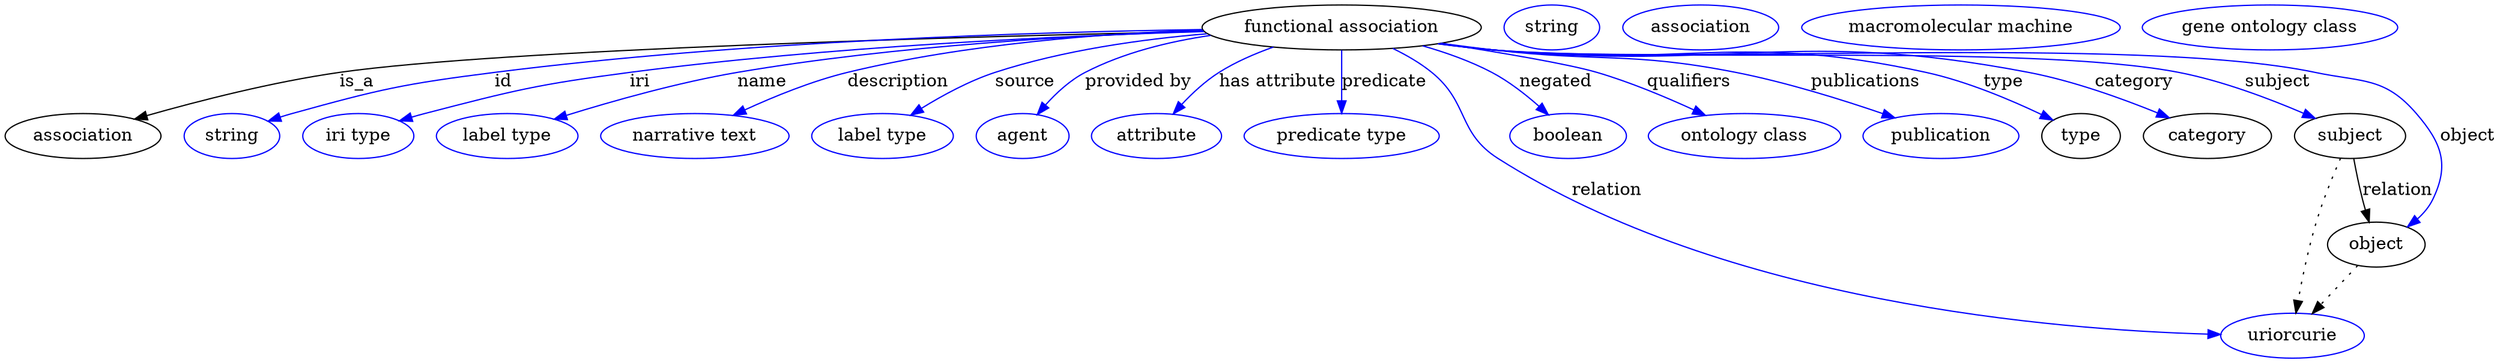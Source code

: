 digraph {
	graph [bb="0,0,1651,283"];
	node [label="\N"];
	"functional association"	 [height=0.5,
		label="functional association",
		pos="876.05,265",
		width=2.4373];
	association	 [height=0.5,
		pos="50.046,178",
		width=1.3902];
	"functional association" -> association	 [label=is_a,
		lp="233.05,221.5",
		pos="e,85.04,191.05 788.98,262.68 636.79,258.22 328.45,247.22 222.05,229 177.9,221.44 129.07,206.28 94.76,194.45"];
	id	 [color=blue,
		height=0.5,
		label=string,
		pos="149.05,178",
		width=0.84854];
	"functional association" -> id	 [color=blue,
		label=id,
		lp="331.55,221.5",
		pos="e,172.87,189.59 790.12,261.17 658.47,255.01 412.96,242.21 326.05,229 264.13,219.59 248.3,216.27 189.05,196 186.8,195.23 184.5,194.38 \
182.2,193.48",
		style=solid];
	iri	 [color=blue,
		height=0.5,
		label="iri type",
		pos="234.05,178",
		width=1.011];
	"functional association" -> iri	 [color=blue,
		label=iri,
		lp="423.55,221.5",
		pos="e,262.05,189.66 789.28,262.28 696.62,258.43 545.73,249.41 417.05,229 355.19,219.19 339.79,214.79 280.05,196 277.28,195.13 274.45,\
194.18 271.61,193.18",
		style=solid];
	name	 [color=blue,
		height=0.5,
		label="label type",
		pos="334.05,178",
		width=1.2638];
	"functional association" -> name	 [color=blue,
		label=name,
		lp="506.55,221.5",
		pos="e,366.25,190.83 789.25,262.25 710.7,258.5 592.17,249.67 491.05,229 451.14,220.84 407.16,206.02 375.92,194.46",
		style=solid];
	description	 [color=blue,
		height=0.5,
		label="narrative text",
		pos="455.05,178",
		width=1.6068];
	"functional association" -> description	 [color=blue,
		label=description,
		lp="597.55,221.5",
		pos="e,483.12,193.76 794.39,258.37 717.59,251.62 608.41,240.52 567.05,229 541.05,221.76 513.44,209.25 492.14,198.43",
		style=solid];
	source	 [color=blue,
		height=0.5,
		label="label type",
		pos="576.05,178",
		width=1.2638];
	"functional association" -> source	 [color=blue,
		label=source,
		lp="679.05,221.5",
		pos="e,597.61,194.06 794.05,258.55 753.15,253.53 703.48,244.64 661.05,229 641.74,221.88 621.93,210.29 606.3,199.96",
		style=solid];
	"provided by"	 [color=blue,
		height=0.5,
		label=agent,
		pos="669.05,178",
		width=0.83048];
	"functional association" -> "provided by"	 [color=blue,
		label="provided by",
		lp="753.05,221.5",
		pos="e,681.53,194.69 799.55,256.12 773.19,250.83 744.23,242.41 720.05,229 708.07,222.36 697.01,212.09 688.28,202.49",
		style=solid];
	"has attribute"	 [color=blue,
		height=0.5,
		label=attribute,
		pos="757.05,178",
		width=1.1193];
	"functional association" -> "has attribute"	 [color=blue,
		label="has attribute",
		lp="838.55,221.5",
		pos="e,770.47,195.06 837.76,248.62 826.74,243.11 815,236.45 805.05,229 794.96,221.45 785.17,211.65 777.09,202.67",
		style=solid];
	predicate	 [color=blue,
		height=0.5,
		label="predicate type",
		pos="876.05,178",
		width=1.679];
	"functional association" -> predicate	 [color=blue,
		label=predicate,
		lp="901.05,221.5",
		pos="e,876.05,196 876.05,246.97 876.05,235.19 876.05,219.56 876.05,206.16",
		style=solid];
	relation	 [color=blue,
		height=0.5,
		label=uriorcurie,
		pos="1514,18",
		width=1.2638];
	"functional association" -> relation	 [color=blue,
		label=relation,
		lp="1058,134.5",
		pos="e,1468.8,20.411 905.37,247.96 913.77,242.43 922.64,235.93 930.05,229 958.29,202.59 950.88,181.47 983.05,160 1135,58.588 1356.6,29.441 \
1458.7,21.189",
		style=solid];
	negated	 [color=blue,
		height=0.5,
		label=boolean,
		pos="1030,178",
		width=1.0652];
	"functional association" -> negated	 [color=blue,
		label=negated,
		lp="1018.5,221.5",
		pos="e,1016.1,195.12 930.21,250.77 946.28,245.28 963.46,238.09 978.05,229 989.45,221.89 1000.3,211.9 1009.2,202.64",
		style=solid];
	qualifiers	 [color=blue,
		height=0.5,
		label="ontology class",
		pos="1148,178",
		width=1.7151];
	"functional association" -> qualifiers	 [color=blue,
		label=qualifiers,
		lp="1106,221.5",
		pos="e,1119.7,194.25 940.84,252.81 979.68,245.17 1025.1,235.57 1044,229 1067,221.04 1091.5,209.23 1110.9,198.98",
		style=solid];
	publications	 [color=blue,
		height=0.5,
		label=publication,
		pos="1278,178",
		width=1.3902];
	"functional association" -> publications	 [color=blue,
		label=publications,
		lp="1221.5,221.5",
		pos="e,1246,191.97 939.19,252.45 950.12,250.48 961.39,248.58 972.05,247 1044.6,236.24 1064.6,245.51 1136,229 1170.7,220.98 1208.6,207.09 \
1236.6,195.83",
		style=solid];
	type	 [height=0.5,
		pos="1373,178",
		width=0.75];
	"functional association" -> type	 [color=blue,
		label=type,
		lp="1314,221.5",
		pos="e,1352.5,190.09 938.1,252.21 949.36,250.22 961.02,248.37 972.05,247 1098.9,231.19 1134.6,258.32 1259,229 1289.1,221.91 1321.1,206.89 \
1343.5,194.97",
		style=solid];
	category	 [height=0.5,
		pos="1459,178",
		width=1.1374];
	"functional association" -> category	 [color=blue,
		label=category,
		lp="1401.5,221.5",
		pos="e,1432.2,191.62 937.83,252.15 949.17,250.15 960.93,248.32 972.05,247 1130.3,228.28 1174.3,262.73 1330,229 1362.6,221.95 1397.6,207.62 \
1423,195.95",
		style=solid];
	subject	 [height=0.5,
		pos="1554,178",
		width=0.99297];
	"functional association" -> subject	 [color=blue,
		label=subject,
		lp="1494.5,221.5",
		pos="e,1529,191.25 937.56,252.09 948.98,250.09 960.84,248.26 972.05,247 1073,235.6 1329.7,250.52 1429,229 1461,222.08 1495.2,207.56 1519.8,\
195.78",
		style=solid];
	object	 [height=0.5,
		pos="1574,91",
		width=0.9027];
	"functional association" -> object	 [color=blue,
		label=object,
		lp="1634,178",
		pos="e,1594.2,105.27 937.29,252.08 948.79,250.06 960.75,248.24 972.05,247 1092.7,233.78 1399.3,254.3 1518,229 1556.1,220.9 1574,225.7 \
1599,196 1619.1,172.22 1623.2,155.68 1611,127 1608.8,121.74 1605.4,116.86 1601.5,112.51",
		style=solid];
	association_type	 [color=blue,
		height=0.5,
		label=string,
		pos="1012,265",
		width=0.84854];
	association_category	 [color=blue,
		height=0.5,
		label=association,
		pos="1111,265",
		width=1.3902];
	subject -> relation	 [pos="e,1517.4,36.239 1548.1,159.97 1543.6,146.12 1537.5,126.47 1533,109 1527.7,88.088 1522.7,64.188 1519.2,46.13",
		style=dotted];
	subject -> object	 [label=relation,
		lp="1586,134.5",
		pos="e,1569.9,109 1558.2,159.97 1560.9,148.08 1564.6,132.25 1567.7,118.76"];
	"functional association_subject"	 [color=blue,
		height=0.5,
		label="macromolecular machine",
		pos="1280,265",
		width=2.8164];
	object -> relation	 [pos="e,1528.2,35.261 1560.4,74.435 1552.8,65.207 1543.2,53.528 1534.8,43.191",
		style=dotted];
	"functional association_object"	 [color=blue,
		height=0.5,
		label="gene ontology class",
		pos="1480,265",
		width=2.2387];
}
